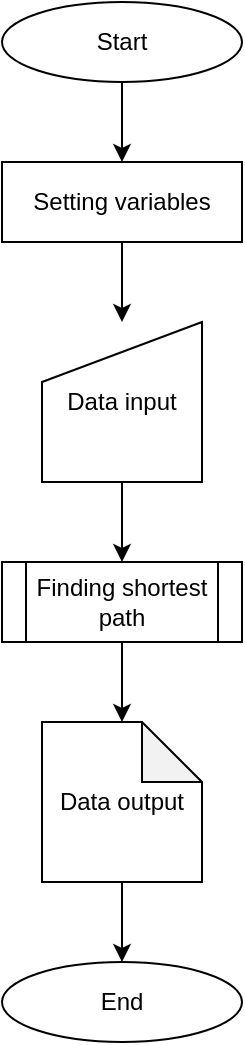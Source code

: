 <mxfile version="15.5.0" type="device"><diagram id="Snhy1ppyPLXPpmaDWLeh" name="Page-1"><mxGraphModel dx="1185" dy="728" grid="1" gridSize="10" guides="1" tooltips="1" connect="1" arrows="1" fold="1" page="1" pageScale="1" pageWidth="827" pageHeight="1169" math="0" shadow="0"><root><mxCell id="0"/><mxCell id="1" parent="0"/><mxCell id="Rh3tJ3DB8TwmArt-i7Nf-7" style="edgeStyle=orthogonalEdgeStyle;rounded=0;orthogonalLoop=1;jettySize=auto;html=1;exitX=0.5;exitY=1;exitDx=0;exitDy=0;entryX=0.5;entryY=0;entryDx=0;entryDy=0;" edge="1" parent="1" source="Rh3tJ3DB8TwmArt-i7Nf-1" target="Rh3tJ3DB8TwmArt-i7Nf-2"><mxGeometry relative="1" as="geometry"/></mxCell><mxCell id="Rh3tJ3DB8TwmArt-i7Nf-1" value="Start" style="ellipse;whiteSpace=wrap;html=1;" vertex="1" parent="1"><mxGeometry x="360" y="80" width="120" height="40" as="geometry"/></mxCell><mxCell id="Rh3tJ3DB8TwmArt-i7Nf-8" style="edgeStyle=orthogonalEdgeStyle;rounded=0;orthogonalLoop=1;jettySize=auto;html=1;exitX=0.5;exitY=1;exitDx=0;exitDy=0;entryX=0.5;entryY=0;entryDx=0;entryDy=0;" edge="1" parent="1" source="Rh3tJ3DB8TwmArt-i7Nf-2" target="Rh3tJ3DB8TwmArt-i7Nf-3"><mxGeometry relative="1" as="geometry"/></mxCell><mxCell id="Rh3tJ3DB8TwmArt-i7Nf-2" value="Setting variables" style="rounded=0;whiteSpace=wrap;html=1;" vertex="1" parent="1"><mxGeometry x="360" y="160" width="120" height="40" as="geometry"/></mxCell><mxCell id="Rh3tJ3DB8TwmArt-i7Nf-9" style="edgeStyle=orthogonalEdgeStyle;rounded=0;orthogonalLoop=1;jettySize=auto;html=1;exitX=0.5;exitY=1;exitDx=0;exitDy=0;entryX=0.5;entryY=0;entryDx=0;entryDy=0;" edge="1" parent="1" source="Rh3tJ3DB8TwmArt-i7Nf-3" target="Rh3tJ3DB8TwmArt-i7Nf-5"><mxGeometry relative="1" as="geometry"/></mxCell><mxCell id="Rh3tJ3DB8TwmArt-i7Nf-3" value="Data input" style="shape=manualInput;whiteSpace=wrap;html=1;" vertex="1" parent="1"><mxGeometry x="380" y="240" width="80" height="80" as="geometry"/></mxCell><mxCell id="Rh3tJ3DB8TwmArt-i7Nf-11" style="edgeStyle=orthogonalEdgeStyle;rounded=0;orthogonalLoop=1;jettySize=auto;html=1;exitX=0.5;exitY=1;exitDx=0;exitDy=0;exitPerimeter=0;entryX=0.5;entryY=0;entryDx=0;entryDy=0;" edge="1" parent="1" source="Rh3tJ3DB8TwmArt-i7Nf-4" target="Rh3tJ3DB8TwmArt-i7Nf-6"><mxGeometry relative="1" as="geometry"/></mxCell><mxCell id="Rh3tJ3DB8TwmArt-i7Nf-4" value="Data output" style="shape=note;whiteSpace=wrap;html=1;backgroundOutline=1;darkOpacity=0.05;" vertex="1" parent="1"><mxGeometry x="380" y="440" width="80" height="80" as="geometry"/></mxCell><mxCell id="Rh3tJ3DB8TwmArt-i7Nf-10" style="edgeStyle=orthogonalEdgeStyle;rounded=0;orthogonalLoop=1;jettySize=auto;html=1;exitX=0.5;exitY=1;exitDx=0;exitDy=0;entryX=0.5;entryY=0;entryDx=0;entryDy=0;entryPerimeter=0;" edge="1" parent="1" source="Rh3tJ3DB8TwmArt-i7Nf-5" target="Rh3tJ3DB8TwmArt-i7Nf-4"><mxGeometry relative="1" as="geometry"/></mxCell><mxCell id="Rh3tJ3DB8TwmArt-i7Nf-5" value="Finding shortest path" style="shape=process;whiteSpace=wrap;html=1;backgroundOutline=1;" vertex="1" parent="1"><mxGeometry x="360" y="360" width="120" height="40" as="geometry"/></mxCell><mxCell id="Rh3tJ3DB8TwmArt-i7Nf-6" value="End" style="ellipse;whiteSpace=wrap;html=1;" vertex="1" parent="1"><mxGeometry x="360" y="560" width="120" height="40" as="geometry"/></mxCell></root></mxGraphModel></diagram></mxfile>